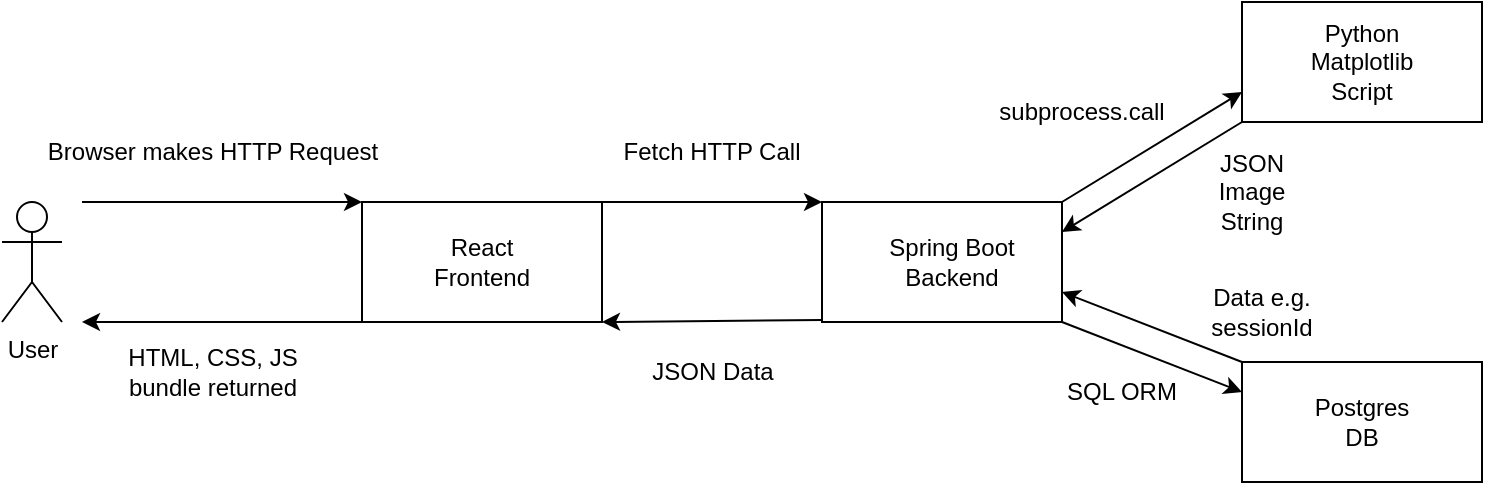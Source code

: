 <mxfile version="21.7.2" type="device">
  <diagram name="Page-1" id="LGZ4ZbDn2y5poeZC46n7">
    <mxGraphModel dx="794" dy="474" grid="1" gridSize="10" guides="1" tooltips="1" connect="1" arrows="1" fold="1" page="1" pageScale="1" pageWidth="850" pageHeight="1100" math="0" shadow="0">
      <root>
        <mxCell id="0" />
        <mxCell id="1" parent="0" />
        <mxCell id="gEEBLPTeKTCBqOCY-Zpu-1" value="User" style="shape=umlActor;verticalLabelPosition=bottom;verticalAlign=top;html=1;outlineConnect=0;" vertex="1" parent="1">
          <mxGeometry x="120" y="200" width="30" height="60" as="geometry" />
        </mxCell>
        <mxCell id="gEEBLPTeKTCBqOCY-Zpu-2" value="" style="rounded=0;whiteSpace=wrap;html=1;" vertex="1" parent="1">
          <mxGeometry x="300" y="200" width="120" height="60" as="geometry" />
        </mxCell>
        <mxCell id="gEEBLPTeKTCBqOCY-Zpu-3" value="" style="endArrow=classic;html=1;rounded=0;entryX=0;entryY=0;entryDx=0;entryDy=0;" edge="1" parent="1" target="gEEBLPTeKTCBqOCY-Zpu-2">
          <mxGeometry width="50" height="50" relative="1" as="geometry">
            <mxPoint x="160" y="200" as="sourcePoint" />
            <mxPoint x="210" y="180" as="targetPoint" />
            <Array as="points" />
          </mxGeometry>
        </mxCell>
        <mxCell id="gEEBLPTeKTCBqOCY-Zpu-4" value="Browser makes HTTP Request" style="text;html=1;align=center;verticalAlign=middle;resizable=0;points=[];autosize=1;strokeColor=none;fillColor=none;" vertex="1" parent="1">
          <mxGeometry x="130" y="160" width="190" height="30" as="geometry" />
        </mxCell>
        <mxCell id="gEEBLPTeKTCBqOCY-Zpu-5" value="" style="endArrow=classic;html=1;rounded=0;exitX=0;exitY=1;exitDx=0;exitDy=0;" edge="1" parent="1" source="gEEBLPTeKTCBqOCY-Zpu-2">
          <mxGeometry width="50" height="50" relative="1" as="geometry">
            <mxPoint x="210" y="280" as="sourcePoint" />
            <mxPoint x="160" y="260" as="targetPoint" />
          </mxGeometry>
        </mxCell>
        <mxCell id="gEEBLPTeKTCBqOCY-Zpu-7" value="HTML, CSS, JS bundle returned" style="text;html=1;strokeColor=none;fillColor=none;align=center;verticalAlign=middle;whiteSpace=wrap;rounded=0;" vertex="1" parent="1">
          <mxGeometry x="172.5" y="270" width="105" height="30" as="geometry" />
        </mxCell>
        <mxCell id="gEEBLPTeKTCBqOCY-Zpu-8" value="React Frontend" style="text;html=1;strokeColor=none;fillColor=none;align=center;verticalAlign=middle;whiteSpace=wrap;rounded=0;" vertex="1" parent="1">
          <mxGeometry x="330" y="215" width="60" height="30" as="geometry" />
        </mxCell>
        <mxCell id="gEEBLPTeKTCBqOCY-Zpu-9" value="" style="rounded=0;whiteSpace=wrap;html=1;" vertex="1" parent="1">
          <mxGeometry x="530" y="200" width="120" height="60" as="geometry" />
        </mxCell>
        <mxCell id="gEEBLPTeKTCBqOCY-Zpu-10" value="" style="endArrow=classic;html=1;rounded=0;" edge="1" parent="1">
          <mxGeometry width="50" height="50" relative="1" as="geometry">
            <mxPoint x="410" y="200" as="sourcePoint" />
            <mxPoint x="530" y="200" as="targetPoint" />
            <Array as="points" />
          </mxGeometry>
        </mxCell>
        <mxCell id="gEEBLPTeKTCBqOCY-Zpu-13" value="" style="endArrow=classic;html=1;rounded=0;exitX=0;exitY=1;exitDx=0;exitDy=0;entryX=1;entryY=1;entryDx=0;entryDy=0;" edge="1" parent="1" target="gEEBLPTeKTCBqOCY-Zpu-2">
          <mxGeometry width="50" height="50" relative="1" as="geometry">
            <mxPoint x="530" y="259" as="sourcePoint" />
            <mxPoint x="390" y="259" as="targetPoint" />
          </mxGeometry>
        </mxCell>
        <mxCell id="gEEBLPTeKTCBqOCY-Zpu-14" value="Fetch HTTP Call" style="text;html=1;strokeColor=none;fillColor=none;align=center;verticalAlign=middle;whiteSpace=wrap;rounded=0;" vertex="1" parent="1">
          <mxGeometry x="425" y="160" width="100" height="30" as="geometry" />
        </mxCell>
        <mxCell id="gEEBLPTeKTCBqOCY-Zpu-15" value="JSON Data" style="text;html=1;strokeColor=none;fillColor=none;align=center;verticalAlign=middle;whiteSpace=wrap;rounded=0;" vertex="1" parent="1">
          <mxGeometry x="437.5" y="270" width="75" height="30" as="geometry" />
        </mxCell>
        <mxCell id="gEEBLPTeKTCBqOCY-Zpu-16" value="Spring Boot Backend" style="text;html=1;strokeColor=none;fillColor=none;align=center;verticalAlign=middle;whiteSpace=wrap;rounded=0;" vertex="1" parent="1">
          <mxGeometry x="560" y="215" width="70" height="30" as="geometry" />
        </mxCell>
        <mxCell id="gEEBLPTeKTCBqOCY-Zpu-17" value="" style="endArrow=classic;html=1;rounded=0;entryX=0;entryY=0.75;entryDx=0;entryDy=0;" edge="1" parent="1" target="gEEBLPTeKTCBqOCY-Zpu-20">
          <mxGeometry width="50" height="50" relative="1" as="geometry">
            <mxPoint x="650" y="200" as="sourcePoint" />
            <mxPoint x="700" y="150" as="targetPoint" />
          </mxGeometry>
        </mxCell>
        <mxCell id="gEEBLPTeKTCBqOCY-Zpu-20" value="" style="rounded=0;whiteSpace=wrap;html=1;" vertex="1" parent="1">
          <mxGeometry x="740" y="100" width="120" height="60" as="geometry" />
        </mxCell>
        <mxCell id="gEEBLPTeKTCBqOCY-Zpu-21" value="Python Matplotlib Script" style="text;html=1;strokeColor=none;fillColor=none;align=center;verticalAlign=middle;whiteSpace=wrap;rounded=0;" vertex="1" parent="1">
          <mxGeometry x="770" y="115" width="60" height="30" as="geometry" />
        </mxCell>
        <mxCell id="gEEBLPTeKTCBqOCY-Zpu-22" value="subprocess.call" style="text;html=1;strokeColor=none;fillColor=none;align=center;verticalAlign=middle;whiteSpace=wrap;rounded=0;" vertex="1" parent="1">
          <mxGeometry x="630" y="140" width="60" height="30" as="geometry" />
        </mxCell>
        <mxCell id="gEEBLPTeKTCBqOCY-Zpu-23" value="" style="endArrow=classic;html=1;rounded=0;entryX=1;entryY=0.25;entryDx=0;entryDy=0;exitX=0;exitY=1;exitDx=0;exitDy=0;" edge="1" parent="1" source="gEEBLPTeKTCBqOCY-Zpu-20" target="gEEBLPTeKTCBqOCY-Zpu-9">
          <mxGeometry width="50" height="50" relative="1" as="geometry">
            <mxPoint x="690" y="255" as="sourcePoint" />
            <mxPoint x="780" y="200" as="targetPoint" />
          </mxGeometry>
        </mxCell>
        <mxCell id="gEEBLPTeKTCBqOCY-Zpu-24" value="JSON Image String" style="text;html=1;strokeColor=none;fillColor=none;align=center;verticalAlign=middle;whiteSpace=wrap;rounded=0;" vertex="1" parent="1">
          <mxGeometry x="710" y="180" width="70" height="30" as="geometry" />
        </mxCell>
        <mxCell id="gEEBLPTeKTCBqOCY-Zpu-25" value="" style="rounded=0;whiteSpace=wrap;html=1;" vertex="1" parent="1">
          <mxGeometry x="740" y="280" width="120" height="60" as="geometry" />
        </mxCell>
        <mxCell id="gEEBLPTeKTCBqOCY-Zpu-26" value="" style="endArrow=classic;html=1;rounded=0;entryX=0;entryY=0.25;entryDx=0;entryDy=0;" edge="1" parent="1" target="gEEBLPTeKTCBqOCY-Zpu-25">
          <mxGeometry width="50" height="50" relative="1" as="geometry">
            <mxPoint x="650" y="260" as="sourcePoint" />
            <mxPoint x="740" y="205" as="targetPoint" />
          </mxGeometry>
        </mxCell>
        <mxCell id="gEEBLPTeKTCBqOCY-Zpu-28" value="" style="endArrow=classic;html=1;rounded=0;entryX=1;entryY=0.75;entryDx=0;entryDy=0;exitX=0;exitY=0;exitDx=0;exitDy=0;" edge="1" parent="1" source="gEEBLPTeKTCBqOCY-Zpu-25" target="gEEBLPTeKTCBqOCY-Zpu-9">
          <mxGeometry width="50" height="50" relative="1" as="geometry">
            <mxPoint x="675" y="245" as="sourcePoint" />
            <mxPoint x="765" y="280" as="targetPoint" />
          </mxGeometry>
        </mxCell>
        <mxCell id="gEEBLPTeKTCBqOCY-Zpu-29" value="Postgres DB" style="text;html=1;strokeColor=none;fillColor=none;align=center;verticalAlign=middle;whiteSpace=wrap;rounded=0;" vertex="1" parent="1">
          <mxGeometry x="770" y="295" width="60" height="30" as="geometry" />
        </mxCell>
        <mxCell id="gEEBLPTeKTCBqOCY-Zpu-30" value="SQL ORM" style="text;html=1;strokeColor=none;fillColor=none;align=center;verticalAlign=middle;whiteSpace=wrap;rounded=0;" vertex="1" parent="1">
          <mxGeometry x="650" y="280" width="60" height="30" as="geometry" />
        </mxCell>
        <mxCell id="gEEBLPTeKTCBqOCY-Zpu-31" value="Data e.g. sessionId" style="text;html=1;strokeColor=none;fillColor=none;align=center;verticalAlign=middle;whiteSpace=wrap;rounded=0;" vertex="1" parent="1">
          <mxGeometry x="720" y="240" width="60" height="30" as="geometry" />
        </mxCell>
      </root>
    </mxGraphModel>
  </diagram>
</mxfile>
